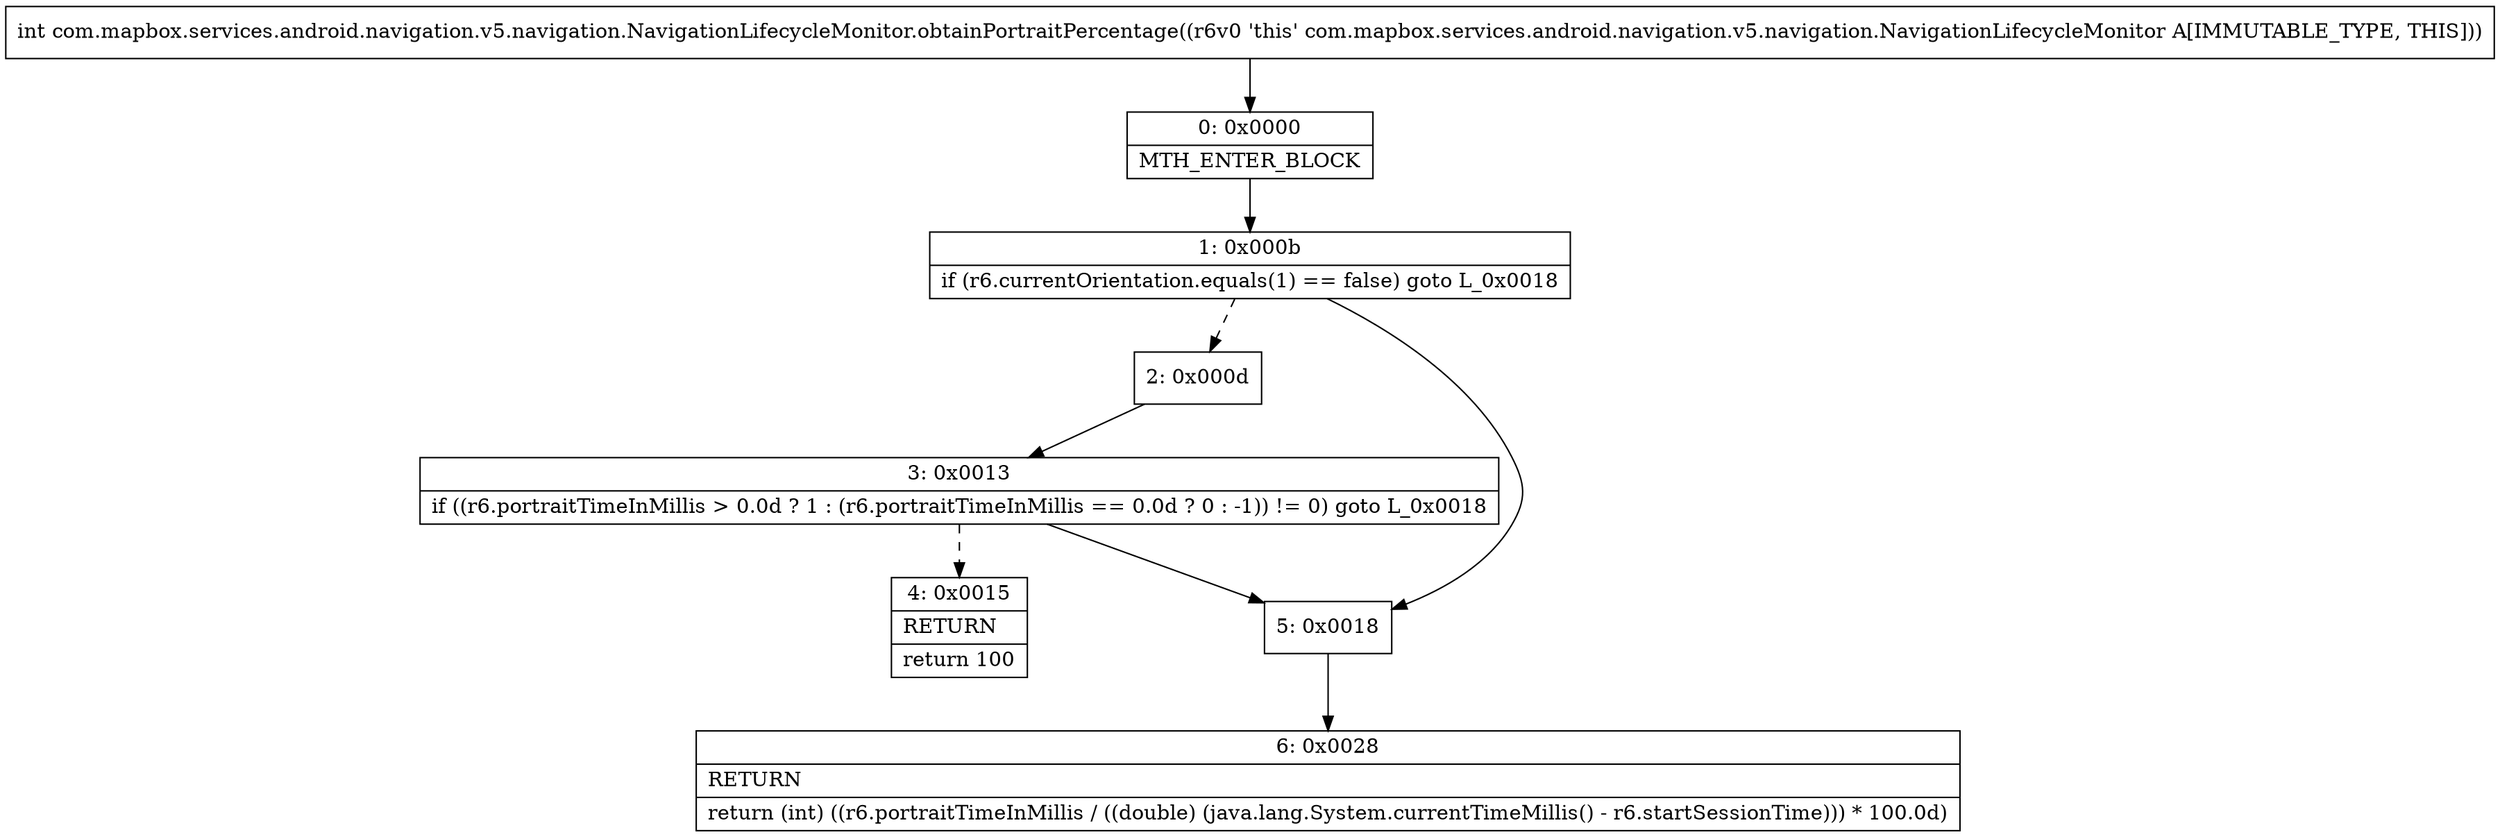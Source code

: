 digraph "CFG forcom.mapbox.services.android.navigation.v5.navigation.NavigationLifecycleMonitor.obtainPortraitPercentage()I" {
Node_0 [shape=record,label="{0\:\ 0x0000|MTH_ENTER_BLOCK\l}"];
Node_1 [shape=record,label="{1\:\ 0x000b|if (r6.currentOrientation.equals(1) == false) goto L_0x0018\l}"];
Node_2 [shape=record,label="{2\:\ 0x000d}"];
Node_3 [shape=record,label="{3\:\ 0x0013|if ((r6.portraitTimeInMillis \> 0.0d ? 1 : (r6.portraitTimeInMillis == 0.0d ? 0 : \-1)) != 0) goto L_0x0018\l}"];
Node_4 [shape=record,label="{4\:\ 0x0015|RETURN\l|return 100\l}"];
Node_5 [shape=record,label="{5\:\ 0x0018}"];
Node_6 [shape=record,label="{6\:\ 0x0028|RETURN\l|return (int) ((r6.portraitTimeInMillis \/ ((double) (java.lang.System.currentTimeMillis() \- r6.startSessionTime))) * 100.0d)\l}"];
MethodNode[shape=record,label="{int com.mapbox.services.android.navigation.v5.navigation.NavigationLifecycleMonitor.obtainPortraitPercentage((r6v0 'this' com.mapbox.services.android.navigation.v5.navigation.NavigationLifecycleMonitor A[IMMUTABLE_TYPE, THIS])) }"];
MethodNode -> Node_0;
Node_0 -> Node_1;
Node_1 -> Node_2[style=dashed];
Node_1 -> Node_5;
Node_2 -> Node_3;
Node_3 -> Node_4[style=dashed];
Node_3 -> Node_5;
Node_5 -> Node_6;
}

